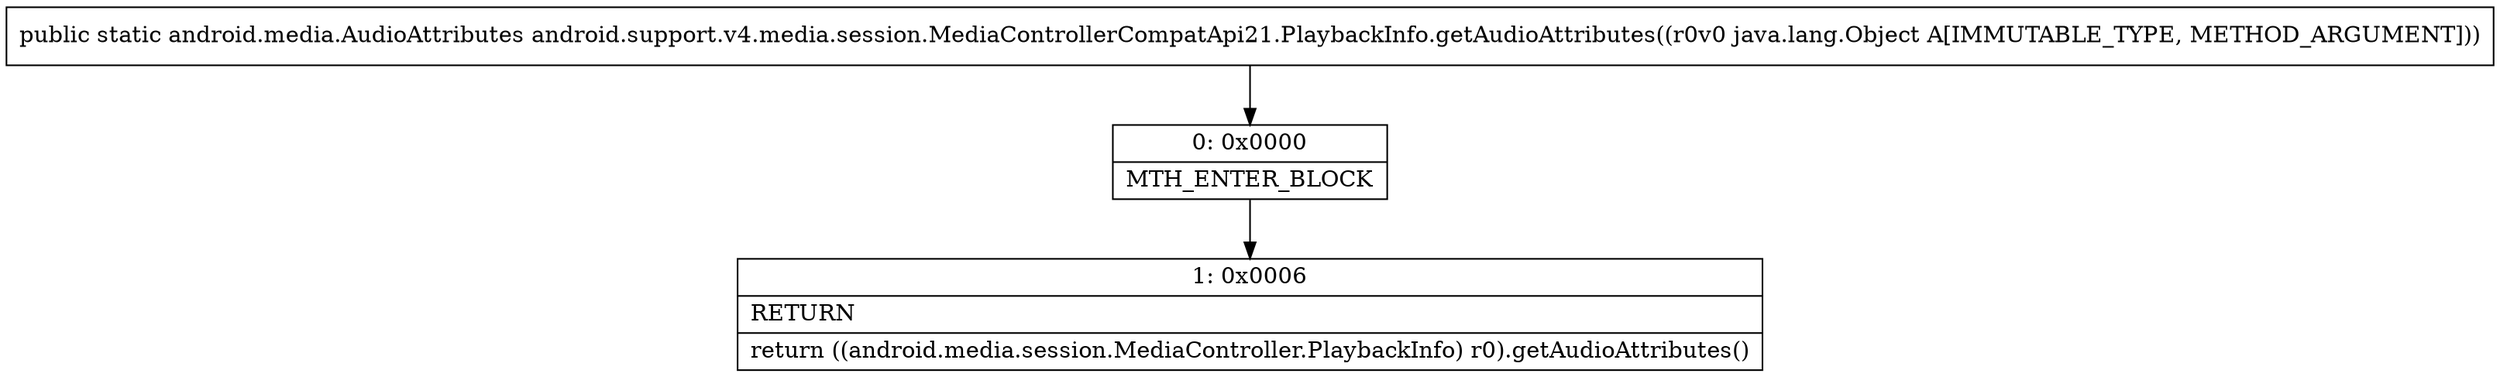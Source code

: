 digraph "CFG forandroid.support.v4.media.session.MediaControllerCompatApi21.PlaybackInfo.getAudioAttributes(Ljava\/lang\/Object;)Landroid\/media\/AudioAttributes;" {
Node_0 [shape=record,label="{0\:\ 0x0000|MTH_ENTER_BLOCK\l}"];
Node_1 [shape=record,label="{1\:\ 0x0006|RETURN\l|return ((android.media.session.MediaController.PlaybackInfo) r0).getAudioAttributes()\l}"];
MethodNode[shape=record,label="{public static android.media.AudioAttributes android.support.v4.media.session.MediaControllerCompatApi21.PlaybackInfo.getAudioAttributes((r0v0 java.lang.Object A[IMMUTABLE_TYPE, METHOD_ARGUMENT])) }"];
MethodNode -> Node_0;
Node_0 -> Node_1;
}

